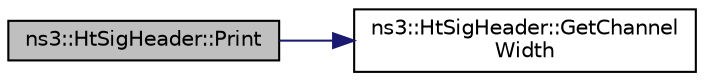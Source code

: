 digraph "ns3::HtSigHeader::Print"
{
 // LATEX_PDF_SIZE
  edge [fontname="Helvetica",fontsize="10",labelfontname="Helvetica",labelfontsize="10"];
  node [fontname="Helvetica",fontsize="10",shape=record];
  rankdir="LR";
  Node1 [label="ns3::HtSigHeader::Print",height=0.2,width=0.4,color="black", fillcolor="grey75", style="filled", fontcolor="black",tooltip=" "];
  Node1 -> Node2 [color="midnightblue",fontsize="10",style="solid",fontname="Helvetica"];
  Node2 [label="ns3::HtSigHeader::GetChannel\lWidth",height=0.2,width=0.4,color="black", fillcolor="white", style="filled",URL="$classns3_1_1_ht_sig_header.html#a4b587eda106c321d254a32c57837a439",tooltip="Return the channel width (in MHz)."];
}
